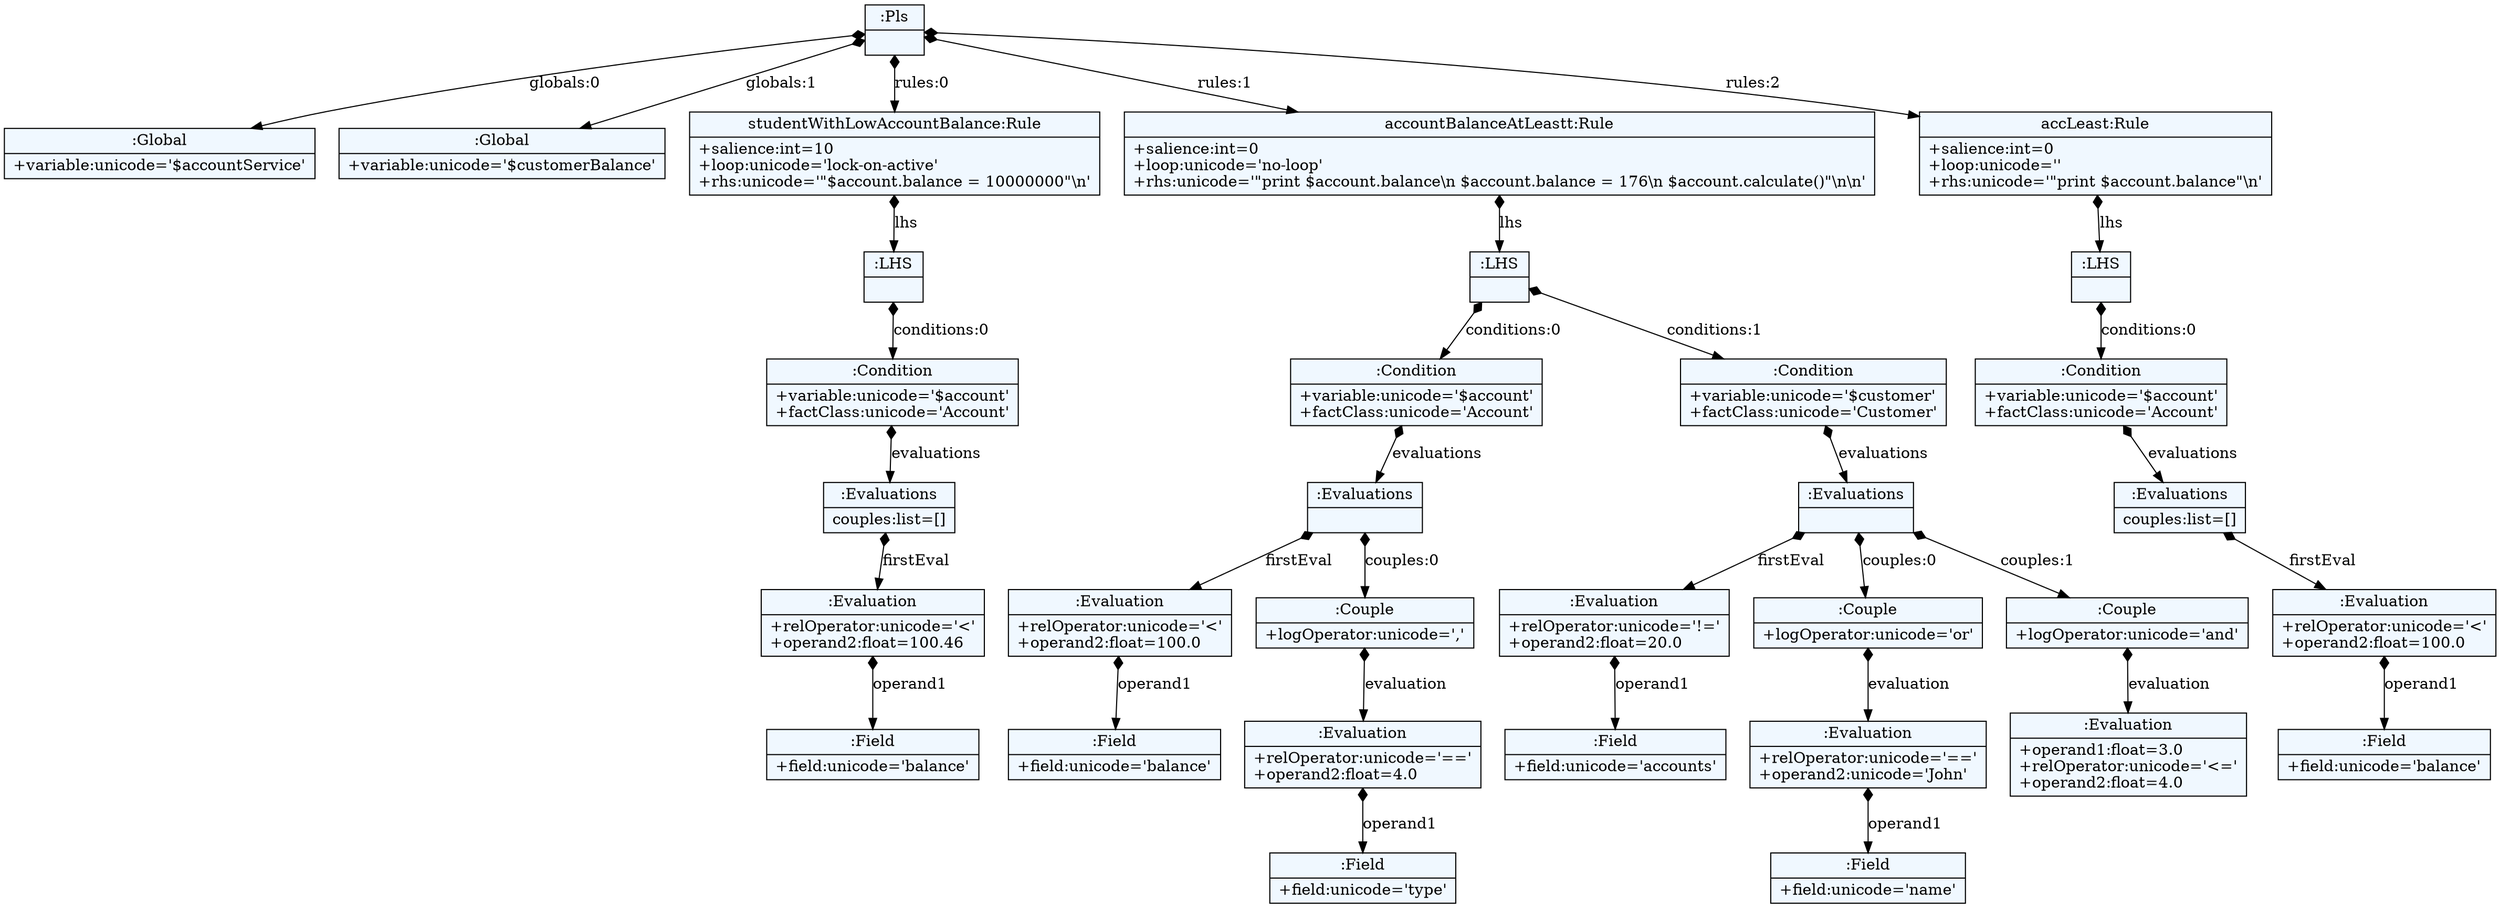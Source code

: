
    digraph xtext {
    fontname = "Bitstream Vera Sans"
    fontsize = 8
    node[
        shape=record,
        style=filled,
        fillcolor=aliceblue
    ]
    nodesep = 0.3
    edge[dir=black,arrowtail=empty]


140302716636496 -> 140302716635152 [label="globals:0" arrowtail=diamond dir=both]
140302716635152[label="{:Global|+variable:unicode='$accountService'\l}"]
140302716636496 -> 140302716636560 [label="globals:1" arrowtail=diamond dir=both]
140302716636560[label="{:Global|+variable:unicode='$customerBalance'\l}"]
140302716636496 -> 140302716634896 [label="rules:0" arrowtail=diamond dir=both]
140302716634896 -> 140302716635088 [label="lhs" arrowtail=diamond dir=both]
140302716635088 -> 140302716636176 [label="conditions:0" arrowtail=diamond dir=both]
140302716636176 -> 140302716633488 [label="evaluations" arrowtail=diamond dir=both]
140302716633488 -> 140302716972432 [label="firstEval" arrowtail=diamond dir=both]
140302716972432 -> 140302716970832 [label="operand1" arrowtail=diamond dir=both]
140302716970832[label="{:Field|+field:unicode='balance'\l}"]
140302716972432[label="{:Evaluation|+relOperator:unicode='\<'\l+operand2:float=100.46\l}"]
140302716633488[label="{:Evaluations|couples:list=[]\l}"]
140302716636176[label="{:Condition|+variable:unicode='$account'\l+factClass:unicode='Account'\l}"]
140302716635088[label="{:LHS|}"]
140302716634896[label="{studentWithLowAccountBalance:Rule|+salience:int=10\l+loop:unicode='lock-on-active'\l+rhs:unicode='\"$account.balance = 10000000\"\\n'\l}"]
140302716636496 -> 140302716634640 [label="rules:1" arrowtail=diamond dir=both]
140302716634640 -> 140302716634576 [label="lhs" arrowtail=diamond dir=both]
140302716634576 -> 140302716972880 [label="conditions:0" arrowtail=diamond dir=both]
140302716972880 -> 140302716970768 [label="evaluations" arrowtail=diamond dir=both]
140302716970768 -> 140302716972112 [label="firstEval" arrowtail=diamond dir=both]
140302716972112 -> 140302716971536 [label="operand1" arrowtail=diamond dir=both]
140302716971536[label="{:Field|+field:unicode='balance'\l}"]
140302716972112[label="{:Evaluation|+relOperator:unicode='\<'\l+operand2:float=100.0\l}"]
140302716970768 -> 140302716971024 [label="couples:0" arrowtail=diamond dir=both]
140302716971024 -> 140302716596112 [label="evaluation" arrowtail=diamond dir=both]
140302716596112 -> 140302716593744 [label="operand1" arrowtail=diamond dir=both]
140302716593744[label="{:Field|+field:unicode='type'\l}"]
140302716596112[label="{:Evaluation|+relOperator:unicode='=='\l+operand2:float=4.0\l}"]
140302716971024[label="{:Couple|+logOperator:unicode=','\l}"]
140302716970768[label="{:Evaluations|}"]
140302716972880[label="{:Condition|+variable:unicode='$account'\l+factClass:unicode='Account'\l}"]
140302716634576 -> 140302716971088 [label="conditions:1" arrowtail=diamond dir=both]
140302716971088 -> 140302716972816 [label="evaluations" arrowtail=diamond dir=both]
140302716972816 -> 140302716595856 [label="firstEval" arrowtail=diamond dir=both]
140302716595856 -> 140302716594896 [label="operand1" arrowtail=diamond dir=both]
140302716594896[label="{:Field|+field:unicode='accounts'\l}"]
140302716595856[label="{:Evaluation|+relOperator:unicode='!='\l+operand2:float=20.0\l}"]
140302716972816 -> 140302716594512 [label="couples:0" arrowtail=diamond dir=both]
140302716594512 -> 140302716594320 [label="evaluation" arrowtail=diamond dir=both]
140302716594320 -> 140302716596176 [label="operand1" arrowtail=diamond dir=both]
140302716596176[label="{:Field|+field:unicode='name'\l}"]
140302716594320[label="{:Evaluation|+relOperator:unicode='=='\l+operand2:unicode='John'\l}"]
140302716594512[label="{:Couple|+logOperator:unicode='or'\l}"]
140302716972816 -> 140302716592336 [label="couples:1" arrowtail=diamond dir=both]
140302716592336 -> 140302716595920 [label="evaluation" arrowtail=diamond dir=both]
140302716595920[label="{:Evaluation|+operand1:float=3.0\l+relOperator:unicode='\<='\l+operand2:float=4.0\l}"]
140302716592336[label="{:Couple|+logOperator:unicode='and'\l}"]
140302716972816[label="{:Evaluations|}"]
140302716971088[label="{:Condition|+variable:unicode='$customer'\l+factClass:unicode='Customer'\l}"]
140302716634576[label="{:LHS|}"]
140302716634640[label="{accountBalanceAtLeastt:Rule|+salience:int=0\l+loop:unicode='no-loop'\l+rhs:unicode='\"print $account.balance\\n      $account.balance = 176\\n      $account.calculate()\"\\n\\n'\l}"]
140302716636496 -> 140302716634832 [label="rules:2" arrowtail=diamond dir=both]
140302716634832 -> 140302716972496 [label="lhs" arrowtail=diamond dir=both]
140302716972496 -> 140302716592656 [label="conditions:0" arrowtail=diamond dir=both]
140302716592656 -> 140302716594960 [label="evaluations" arrowtail=diamond dir=both]
140302716594960 -> 140302716592720 [label="firstEval" arrowtail=diamond dir=both]
140302716592720 -> 140302716675664 [label="operand1" arrowtail=diamond dir=both]
140302716675664[label="{:Field|+field:unicode='balance'\l}"]
140302716592720[label="{:Evaluation|+relOperator:unicode='\<'\l+operand2:float=100.0\l}"]
140302716594960[label="{:Evaluations|couples:list=[]\l}"]
140302716592656[label="{:Condition|+variable:unicode='$account'\l+factClass:unicode='Account'\l}"]
140302716972496[label="{:LHS|}"]
140302716634832[label="{accLeast:Rule|+salience:int=0\l+loop:unicode=''\l+rhs:unicode='\"print $account.balance\"\\n'\l}"]
140302716636496[label="{:Pls|}"]

}
